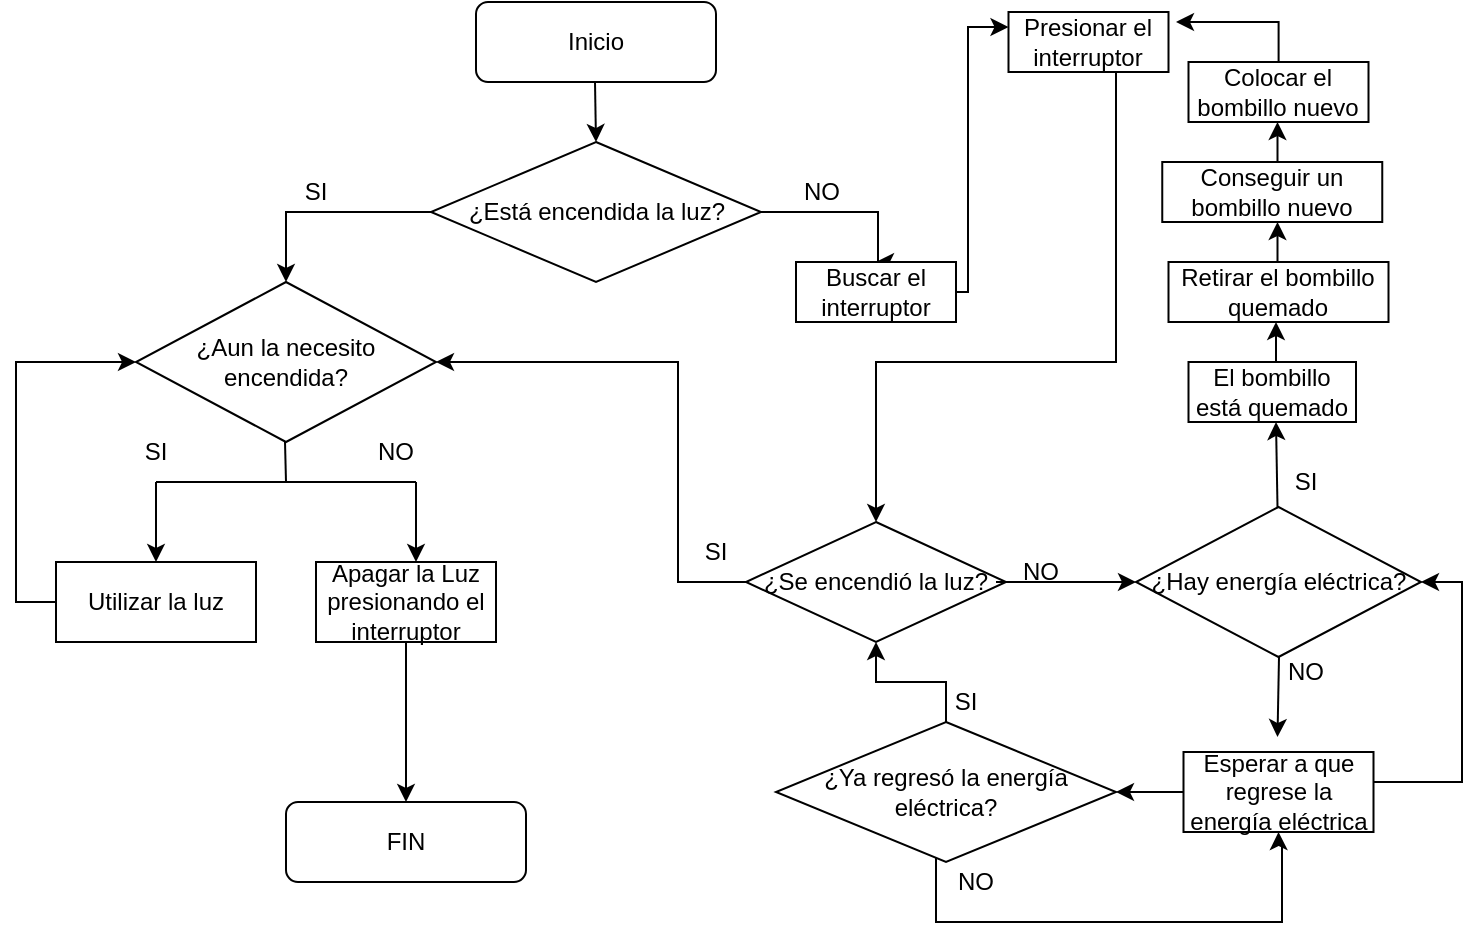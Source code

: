 <mxfile version="21.2.2" type="github">
  <diagram name="Page-1" id="yjx0suM_VuWiPLJv4gr1">
    <mxGraphModel dx="954" dy="647" grid="1" gridSize="10" guides="1" tooltips="1" connect="1" arrows="1" fold="1" page="1" pageScale="1" pageWidth="850" pageHeight="1100" math="0" shadow="0">
      <root>
        <mxCell id="0" />
        <mxCell id="1" parent="0" />
        <mxCell id="2-mPB67WOmI-iHg1lCJ8-1" value="Inicio" style="rounded=1;whiteSpace=wrap;html=1;" vertex="1" parent="1">
          <mxGeometry x="330" y="40" width="120" height="40" as="geometry" />
        </mxCell>
        <mxCell id="2-mPB67WOmI-iHg1lCJ8-29" style="edgeStyle=orthogonalEdgeStyle;rounded=0;orthogonalLoop=1;jettySize=auto;html=1;exitX=1;exitY=0.5;exitDx=0;exitDy=0;" edge="1" parent="1" source="2-mPB67WOmI-iHg1lCJ8-4">
          <mxGeometry relative="1" as="geometry">
            <mxPoint x="530" y="170" as="targetPoint" />
            <Array as="points">
              <mxPoint x="531" y="145" />
            </Array>
          </mxGeometry>
        </mxCell>
        <mxCell id="2-mPB67WOmI-iHg1lCJ8-48" style="edgeStyle=orthogonalEdgeStyle;rounded=0;orthogonalLoop=1;jettySize=auto;html=1;exitX=0;exitY=0.5;exitDx=0;exitDy=0;entryX=0.5;entryY=0;entryDx=0;entryDy=0;" edge="1" parent="1" source="2-mPB67WOmI-iHg1lCJ8-4" target="2-mPB67WOmI-iHg1lCJ8-14">
          <mxGeometry relative="1" as="geometry" />
        </mxCell>
        <mxCell id="2-mPB67WOmI-iHg1lCJ8-4" value="¿Está encendida la luz?" style="rhombus;whiteSpace=wrap;html=1;" vertex="1" parent="1">
          <mxGeometry x="307.5" y="110" width="165" height="70" as="geometry" />
        </mxCell>
        <mxCell id="2-mPB67WOmI-iHg1lCJ8-6" value="" style="endArrow=classic;html=1;rounded=0;" edge="1" parent="1">
          <mxGeometry relative="1" as="geometry">
            <mxPoint x="389.5" y="80" as="sourcePoint" />
            <mxPoint x="390" y="110" as="targetPoint" />
          </mxGeometry>
        </mxCell>
        <mxCell id="2-mPB67WOmI-iHg1lCJ8-10" value="SI" style="text;html=1;strokeColor=none;fillColor=none;align=center;verticalAlign=middle;whiteSpace=wrap;rounded=0;" vertex="1" parent="1">
          <mxGeometry x="220" y="120" width="60" height="30" as="geometry" />
        </mxCell>
        <mxCell id="2-mPB67WOmI-iHg1lCJ8-14" value="¿Aun la necesito encendida?" style="rhombus;whiteSpace=wrap;html=1;" vertex="1" parent="1">
          <mxGeometry x="160" y="180" width="150" height="80" as="geometry" />
        </mxCell>
        <mxCell id="2-mPB67WOmI-iHg1lCJ8-24" style="edgeStyle=orthogonalEdgeStyle;rounded=0;orthogonalLoop=1;jettySize=auto;html=1;exitX=0;exitY=0.5;exitDx=0;exitDy=0;entryX=0;entryY=0.5;entryDx=0;entryDy=0;" edge="1" parent="1" source="2-mPB67WOmI-iHg1lCJ8-19" target="2-mPB67WOmI-iHg1lCJ8-14">
          <mxGeometry relative="1" as="geometry">
            <mxPoint x="140" y="270" as="targetPoint" />
            <Array as="points">
              <mxPoint x="100" y="340" />
              <mxPoint x="100" y="220" />
            </Array>
          </mxGeometry>
        </mxCell>
        <mxCell id="2-mPB67WOmI-iHg1lCJ8-19" value="Utilizar la luz" style="rounded=0;whiteSpace=wrap;html=1;" vertex="1" parent="1">
          <mxGeometry x="120" y="320" width="100" height="40" as="geometry" />
        </mxCell>
        <mxCell id="2-mPB67WOmI-iHg1lCJ8-20" value="" style="endArrow=none;html=1;rounded=0;" edge="1" parent="1">
          <mxGeometry width="50" height="50" relative="1" as="geometry">
            <mxPoint x="235" y="280" as="sourcePoint" />
            <mxPoint x="234.5" y="260" as="targetPoint" />
          </mxGeometry>
        </mxCell>
        <mxCell id="2-mPB67WOmI-iHg1lCJ8-21" value="" style="endArrow=none;html=1;rounded=0;" edge="1" parent="1">
          <mxGeometry width="50" height="50" relative="1" as="geometry">
            <mxPoint x="170" y="280" as="sourcePoint" />
            <mxPoint x="300" y="280" as="targetPoint" />
          </mxGeometry>
        </mxCell>
        <mxCell id="2-mPB67WOmI-iHg1lCJ8-28" value="" style="edgeStyle=orthogonalEdgeStyle;rounded=0;orthogonalLoop=1;jettySize=auto;html=1;" edge="1" parent="1" source="2-mPB67WOmI-iHg1lCJ8-25" target="2-mPB67WOmI-iHg1lCJ8-19">
          <mxGeometry relative="1" as="geometry" />
        </mxCell>
        <mxCell id="2-mPB67WOmI-iHg1lCJ8-25" value="SI" style="text;html=1;strokeColor=none;fillColor=none;align=center;verticalAlign=middle;whiteSpace=wrap;rounded=0;" vertex="1" parent="1">
          <mxGeometry x="140" y="250" width="60" height="30" as="geometry" />
        </mxCell>
        <mxCell id="2-mPB67WOmI-iHg1lCJ8-64" style="edgeStyle=orthogonalEdgeStyle;rounded=0;orthogonalLoop=1;jettySize=auto;html=1;exitX=1;exitY=0.5;exitDx=0;exitDy=0;entryX=0;entryY=0.25;entryDx=0;entryDy=0;" edge="1" parent="1" source="2-mPB67WOmI-iHg1lCJ8-30" target="2-mPB67WOmI-iHg1lCJ8-32">
          <mxGeometry relative="1" as="geometry">
            <Array as="points">
              <mxPoint x="576" y="185" />
              <mxPoint x="576" y="53" />
            </Array>
          </mxGeometry>
        </mxCell>
        <mxCell id="2-mPB67WOmI-iHg1lCJ8-30" value="Buscar el interruptor" style="rounded=0;whiteSpace=wrap;html=1;" vertex="1" parent="1">
          <mxGeometry x="490" y="170" width="80" height="30" as="geometry" />
        </mxCell>
        <mxCell id="2-mPB67WOmI-iHg1lCJ8-60" style="edgeStyle=orthogonalEdgeStyle;rounded=0;orthogonalLoop=1;jettySize=auto;html=1;entryX=0.5;entryY=0;entryDx=0;entryDy=0;" edge="1" parent="1" source="2-mPB67WOmI-iHg1lCJ8-32" target="2-mPB67WOmI-iHg1lCJ8-33">
          <mxGeometry relative="1" as="geometry">
            <Array as="points">
              <mxPoint x="650" y="220" />
              <mxPoint x="530" y="220" />
            </Array>
          </mxGeometry>
        </mxCell>
        <mxCell id="2-mPB67WOmI-iHg1lCJ8-32" value="Presionar el interruptor" style="rounded=0;whiteSpace=wrap;html=1;" vertex="1" parent="1">
          <mxGeometry x="596.25" y="45" width="80" height="30" as="geometry" />
        </mxCell>
        <mxCell id="2-mPB67WOmI-iHg1lCJ8-35" style="edgeStyle=orthogonalEdgeStyle;rounded=0;orthogonalLoop=1;jettySize=auto;html=1;entryX=1;entryY=0.5;entryDx=0;entryDy=0;" edge="1" parent="1" source="2-mPB67WOmI-iHg1lCJ8-33" target="2-mPB67WOmI-iHg1lCJ8-14">
          <mxGeometry relative="1" as="geometry">
            <mxPoint x="430" y="220" as="targetPoint" />
            <Array as="points">
              <mxPoint x="431" y="330" />
              <mxPoint x="431" y="220" />
            </Array>
          </mxGeometry>
        </mxCell>
        <mxCell id="2-mPB67WOmI-iHg1lCJ8-33" value="¿Se encendió la luz?" style="rhombus;whiteSpace=wrap;html=1;" vertex="1" parent="1">
          <mxGeometry x="465" y="300" width="130" height="60" as="geometry" />
        </mxCell>
        <mxCell id="2-mPB67WOmI-iHg1lCJ8-36" value="SI" style="text;html=1;strokeColor=none;fillColor=none;align=center;verticalAlign=middle;whiteSpace=wrap;rounded=0;" vertex="1" parent="1">
          <mxGeometry x="420" y="300" width="60" height="30" as="geometry" />
        </mxCell>
        <mxCell id="2-mPB67WOmI-iHg1lCJ8-37" value="NO" style="text;html=1;strokeColor=none;fillColor=none;align=center;verticalAlign=middle;whiteSpace=wrap;rounded=0;" vertex="1" parent="1">
          <mxGeometry x="472.5" y="120" width="60" height="30" as="geometry" />
        </mxCell>
        <mxCell id="2-mPB67WOmI-iHg1lCJ8-38" value="NO" style="text;html=1;strokeColor=none;fillColor=none;align=center;verticalAlign=middle;whiteSpace=wrap;rounded=0;" vertex="1" parent="1">
          <mxGeometry x="260" y="250" width="60" height="30" as="geometry" />
        </mxCell>
        <mxCell id="2-mPB67WOmI-iHg1lCJ8-40" value="NO" style="text;html=1;strokeColor=none;fillColor=none;align=center;verticalAlign=middle;whiteSpace=wrap;rounded=0;" vertex="1" parent="1">
          <mxGeometry x="595" y="310" width="35" height="30" as="geometry" />
        </mxCell>
        <mxCell id="2-mPB67WOmI-iHg1lCJ8-51" value="¿Hay energía eléctrica?" style="rhombus;whiteSpace=wrap;html=1;" vertex="1" parent="1">
          <mxGeometry x="660" y="292.5" width="142.5" height="75" as="geometry" />
        </mxCell>
        <mxCell id="2-mPB67WOmI-iHg1lCJ8-52" value="" style="endArrow=classic;html=1;rounded=0;entryX=0;entryY=0.5;entryDx=0;entryDy=0;" edge="1" parent="1" target="2-mPB67WOmI-iHg1lCJ8-51">
          <mxGeometry width="50" height="50" relative="1" as="geometry">
            <mxPoint x="590" y="330" as="sourcePoint" />
            <mxPoint x="630" y="330" as="targetPoint" />
          </mxGeometry>
        </mxCell>
        <mxCell id="2-mPB67WOmI-iHg1lCJ8-61" value="" style="endArrow=classic;html=1;rounded=0;" edge="1" parent="1">
          <mxGeometry width="50" height="50" relative="1" as="geometry">
            <mxPoint x="731.5" y="367.5" as="sourcePoint" />
            <mxPoint x="730.75" y="407.5" as="targetPoint" />
          </mxGeometry>
        </mxCell>
        <mxCell id="2-mPB67WOmI-iHg1lCJ8-65" value="" style="endArrow=classic;html=1;rounded=0;" edge="1" parent="1">
          <mxGeometry width="50" height="50" relative="1" as="geometry">
            <mxPoint x="730.75" y="292.5" as="sourcePoint" />
            <mxPoint x="730" y="250" as="targetPoint" />
          </mxGeometry>
        </mxCell>
        <mxCell id="2-mPB67WOmI-iHg1lCJ8-69" value="SI" style="text;html=1;strokeColor=none;fillColor=none;align=center;verticalAlign=middle;whiteSpace=wrap;rounded=0;" vertex="1" parent="1">
          <mxGeometry x="730" y="270" width="30" height="20" as="geometry" />
        </mxCell>
        <mxCell id="2-mPB67WOmI-iHg1lCJ8-70" value="El bombillo está quemado" style="rounded=0;whiteSpace=wrap;html=1;" vertex="1" parent="1">
          <mxGeometry x="686.25" y="220" width="83.75" height="30" as="geometry" />
        </mxCell>
        <mxCell id="2-mPB67WOmI-iHg1lCJ8-71" value="" style="endArrow=classic;html=1;rounded=0;" edge="1" parent="1">
          <mxGeometry width="50" height="50" relative="1" as="geometry">
            <mxPoint x="730" y="220" as="sourcePoint" />
            <mxPoint x="730" y="200" as="targetPoint" />
          </mxGeometry>
        </mxCell>
        <mxCell id="2-mPB67WOmI-iHg1lCJ8-72" value="Retirar el bombillo quemado" style="rounded=0;whiteSpace=wrap;html=1;" vertex="1" parent="1">
          <mxGeometry x="676.25" y="170" width="110" height="30" as="geometry" />
        </mxCell>
        <mxCell id="2-mPB67WOmI-iHg1lCJ8-73" value="Conseguir un bombillo nuevo" style="rounded=0;whiteSpace=wrap;html=1;" vertex="1" parent="1">
          <mxGeometry x="673.13" y="120" width="110" height="30" as="geometry" />
        </mxCell>
        <mxCell id="2-mPB67WOmI-iHg1lCJ8-74" value="" style="endArrow=classic;html=1;rounded=0;" edge="1" parent="1">
          <mxGeometry width="50" height="50" relative="1" as="geometry">
            <mxPoint x="730.75" y="170" as="sourcePoint" />
            <mxPoint x="730.75" y="150" as="targetPoint" />
          </mxGeometry>
        </mxCell>
        <mxCell id="2-mPB67WOmI-iHg1lCJ8-75" value="" style="endArrow=classic;html=1;rounded=0;" edge="1" parent="1">
          <mxGeometry width="50" height="50" relative="1" as="geometry">
            <mxPoint x="730.75" y="120" as="sourcePoint" />
            <mxPoint x="730.75" y="100" as="targetPoint" />
          </mxGeometry>
        </mxCell>
        <mxCell id="2-mPB67WOmI-iHg1lCJ8-77" style="edgeStyle=orthogonalEdgeStyle;rounded=0;orthogonalLoop=1;jettySize=auto;html=1;" edge="1" parent="1" source="2-mPB67WOmI-iHg1lCJ8-76">
          <mxGeometry relative="1" as="geometry">
            <mxPoint x="680" y="50" as="targetPoint" />
            <Array as="points">
              <mxPoint x="731" y="50" />
            </Array>
          </mxGeometry>
        </mxCell>
        <mxCell id="2-mPB67WOmI-iHg1lCJ8-76" value="Colocar el bombillo nuevo" style="rounded=0;whiteSpace=wrap;html=1;" vertex="1" parent="1">
          <mxGeometry x="686.25" y="70" width="90" height="30" as="geometry" />
        </mxCell>
        <mxCell id="2-mPB67WOmI-iHg1lCJ8-78" value="NO" style="text;html=1;strokeColor=none;fillColor=none;align=center;verticalAlign=middle;whiteSpace=wrap;rounded=0;" vertex="1" parent="1">
          <mxGeometry x="715" y="360" width="60" height="30" as="geometry" />
        </mxCell>
        <mxCell id="2-mPB67WOmI-iHg1lCJ8-80" style="edgeStyle=orthogonalEdgeStyle;rounded=0;orthogonalLoop=1;jettySize=auto;html=1;entryX=1;entryY=0.5;entryDx=0;entryDy=0;" edge="1" parent="1" source="2-mPB67WOmI-iHg1lCJ8-79" target="2-mPB67WOmI-iHg1lCJ8-51">
          <mxGeometry relative="1" as="geometry">
            <Array as="points">
              <mxPoint x="823" y="430" />
              <mxPoint x="823" y="330" />
            </Array>
          </mxGeometry>
        </mxCell>
        <mxCell id="2-mPB67WOmI-iHg1lCJ8-97" style="edgeStyle=orthogonalEdgeStyle;rounded=0;orthogonalLoop=1;jettySize=auto;html=1;entryX=1;entryY=0.5;entryDx=0;entryDy=0;" edge="1" parent="1" source="2-mPB67WOmI-iHg1lCJ8-79" target="2-mPB67WOmI-iHg1lCJ8-82">
          <mxGeometry relative="1" as="geometry" />
        </mxCell>
        <mxCell id="2-mPB67WOmI-iHg1lCJ8-79" value="Esperar a que regrese la energía eléctrica" style="rounded=0;whiteSpace=wrap;html=1;" vertex="1" parent="1">
          <mxGeometry x="683.75" y="415" width="95" height="40" as="geometry" />
        </mxCell>
        <mxCell id="2-mPB67WOmI-iHg1lCJ8-84" style="edgeStyle=orthogonalEdgeStyle;rounded=0;orthogonalLoop=1;jettySize=auto;html=1;entryX=0.5;entryY=1;entryDx=0;entryDy=0;" edge="1" parent="1" source="2-mPB67WOmI-iHg1lCJ8-82" target="2-mPB67WOmI-iHg1lCJ8-79">
          <mxGeometry relative="1" as="geometry">
            <mxPoint x="730" y="490" as="targetPoint" />
            <Array as="points">
              <mxPoint x="560" y="500" />
              <mxPoint x="733" y="500" />
              <mxPoint x="733" y="460" />
              <mxPoint x="731" y="460" />
            </Array>
          </mxGeometry>
        </mxCell>
        <mxCell id="2-mPB67WOmI-iHg1lCJ8-90" style="edgeStyle=orthogonalEdgeStyle;rounded=0;orthogonalLoop=1;jettySize=auto;html=1;entryX=0.5;entryY=1;entryDx=0;entryDy=0;" edge="1" parent="1" source="2-mPB67WOmI-iHg1lCJ8-82" target="2-mPB67WOmI-iHg1lCJ8-33">
          <mxGeometry relative="1" as="geometry" />
        </mxCell>
        <mxCell id="2-mPB67WOmI-iHg1lCJ8-82" value="¿Ya regresó la energía eléctrica?" style="rhombus;whiteSpace=wrap;html=1;" vertex="1" parent="1">
          <mxGeometry x="480" y="400" width="170" height="70" as="geometry" />
        </mxCell>
        <mxCell id="2-mPB67WOmI-iHg1lCJ8-85" value="NO" style="text;html=1;strokeColor=none;fillColor=none;align=center;verticalAlign=middle;whiteSpace=wrap;rounded=0;" vertex="1" parent="1">
          <mxGeometry x="565" y="470" width="30" height="20" as="geometry" />
        </mxCell>
        <mxCell id="2-mPB67WOmI-iHg1lCJ8-91" value="SI" style="text;html=1;strokeColor=none;fillColor=none;align=center;verticalAlign=middle;whiteSpace=wrap;rounded=0;" vertex="1" parent="1">
          <mxGeometry x="560" y="380" width="30" height="20" as="geometry" />
        </mxCell>
        <mxCell id="2-mPB67WOmI-iHg1lCJ8-93" value="" style="endArrow=classic;html=1;rounded=0;" edge="1" parent="1">
          <mxGeometry width="50" height="50" relative="1" as="geometry">
            <mxPoint x="300" y="280" as="sourcePoint" />
            <mxPoint x="300" y="320" as="targetPoint" />
          </mxGeometry>
        </mxCell>
        <mxCell id="2-mPB67WOmI-iHg1lCJ8-95" style="edgeStyle=orthogonalEdgeStyle;rounded=0;orthogonalLoop=1;jettySize=auto;html=1;" edge="1" parent="1" source="2-mPB67WOmI-iHg1lCJ8-94">
          <mxGeometry relative="1" as="geometry">
            <mxPoint x="295" y="440" as="targetPoint" />
          </mxGeometry>
        </mxCell>
        <mxCell id="2-mPB67WOmI-iHg1lCJ8-94" value="Apagar la Luz presionando el interruptor" style="rounded=0;whiteSpace=wrap;html=1;" vertex="1" parent="1">
          <mxGeometry x="250" y="320" width="90" height="40" as="geometry" />
        </mxCell>
        <mxCell id="2-mPB67WOmI-iHg1lCJ8-96" value="FIN" style="rounded=1;whiteSpace=wrap;html=1;" vertex="1" parent="1">
          <mxGeometry x="235" y="440" width="120" height="40" as="geometry" />
        </mxCell>
      </root>
    </mxGraphModel>
  </diagram>
</mxfile>
